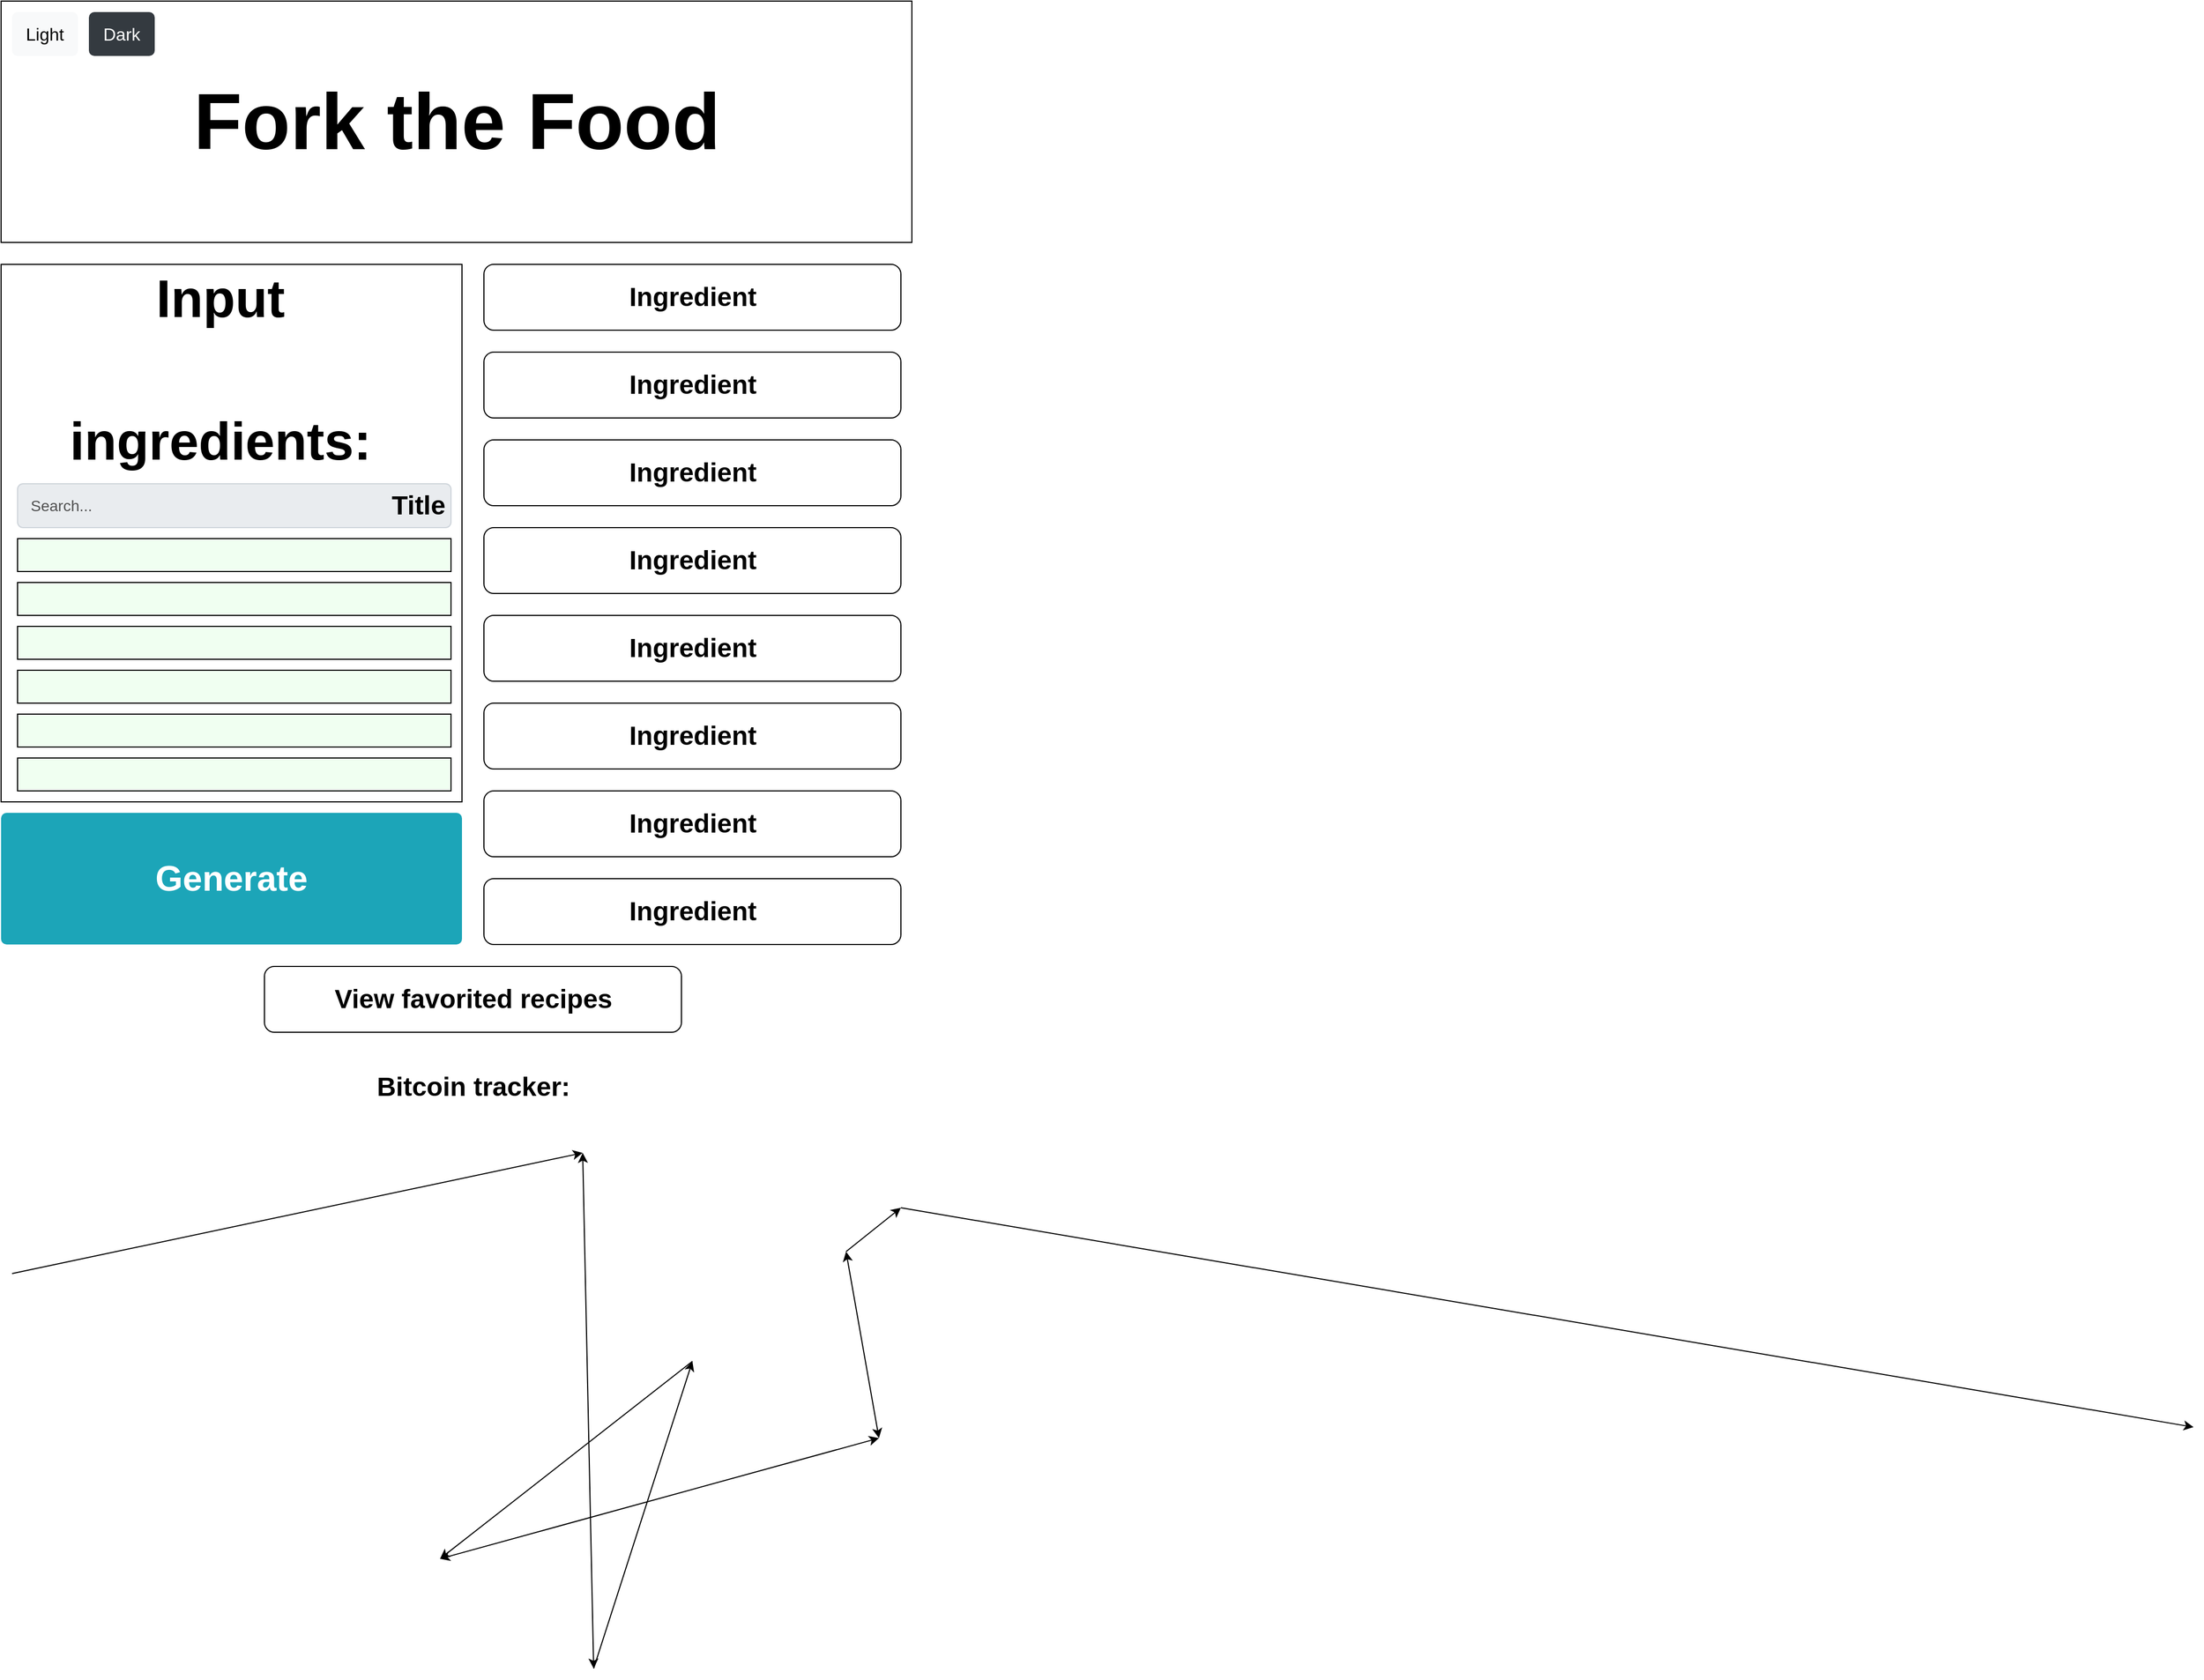 <mxfile>
    <diagram id="6ReXXDI4x01Q825lkHaf" name="Page-1">
        <mxGraphModel dx="973" dy="909" grid="1" gridSize="10" guides="1" tooltips="1" connect="1" arrows="1" fold="1" page="1" pageScale="1" pageWidth="850" pageHeight="1100" math="0" shadow="0">
            <root>
                <mxCell id="0"/>
                <mxCell id="1" parent="0"/>
                <mxCell id="128" value="" style="rounded=0;whiteSpace=wrap;html=1;" parent="1" vertex="1">
                    <mxGeometry x="10" y="10" width="830" height="220" as="geometry"/>
                </mxCell>
                <mxCell id="129" value="&lt;font style=&quot;font-size: 72px&quot;&gt;Fork the Food&lt;/font&gt;" style="text;strokeColor=none;fillColor=none;html=1;fontSize=24;fontStyle=1;verticalAlign=middle;align=center;" parent="1" vertex="1">
                    <mxGeometry x="250" y="50" width="350" height="140" as="geometry"/>
                </mxCell>
                <mxCell id="130" value="" style="rounded=0;whiteSpace=wrap;html=1;fontSize=72;" parent="1" vertex="1">
                    <mxGeometry x="10" y="250" width="420" height="490" as="geometry"/>
                </mxCell>
                <mxCell id="168" value="&lt;h2&gt;&lt;span style=&quot;font-size: 48px&quot;&gt;Input ingredients:&lt;/span&gt;&lt;/h2&gt;" style="text;html=1;strokeColor=none;fillColor=none;align=center;verticalAlign=middle;whiteSpace=wrap;rounded=0;fontSize=72;" parent="1" vertex="1">
                    <mxGeometry x="180" y="310" width="60" height="30" as="geometry"/>
                </mxCell>
                <mxCell id="170" value="Search..." style="html=1;shadow=0;dashed=0;shape=mxgraph.bootstrap.rrect;rSize=5;strokeColor=#CED4DA;strokeWidth=1;fillColor=#E9ECEF;fontColor=#505050;whiteSpace=wrap;align=left;verticalAlign=middle;spacingLeft=10;fontSize=14;" parent="1" vertex="1">
                    <mxGeometry x="25" y="450" width="395" height="40" as="geometry"/>
                </mxCell>
                <mxCell id="178" value="" style="rounded=1;whiteSpace=wrap;html=1;fontSize=48;" parent="1" vertex="1">
                    <mxGeometry x="450" y="250" width="380" height="60" as="geometry"/>
                </mxCell>
                <mxCell id="179" value="" style="rounded=1;whiteSpace=wrap;html=1;fontSize=48;" parent="1" vertex="1">
                    <mxGeometry x="450" y="330" width="380" height="60" as="geometry"/>
                </mxCell>
                <mxCell id="180" value="" style="rounded=1;whiteSpace=wrap;html=1;fontSize=48;" parent="1" vertex="1">
                    <mxGeometry x="450" y="410" width="380" height="60" as="geometry"/>
                </mxCell>
                <mxCell id="181" value="" style="rounded=1;whiteSpace=wrap;html=1;fontSize=48;" parent="1" vertex="1">
                    <mxGeometry x="450" y="490" width="380" height="60" as="geometry"/>
                </mxCell>
                <mxCell id="182" value="" style="rounded=1;whiteSpace=wrap;html=1;fontSize=48;" parent="1" vertex="1">
                    <mxGeometry x="450" y="570" width="380" height="60" as="geometry"/>
                </mxCell>
                <mxCell id="183" value="" style="rounded=1;whiteSpace=wrap;html=1;fontSize=48;" parent="1" vertex="1">
                    <mxGeometry x="450" y="650" width="380" height="60" as="geometry"/>
                </mxCell>
                <mxCell id="184" value="" style="rounded=1;whiteSpace=wrap;html=1;fontSize=48;" parent="1" vertex="1">
                    <mxGeometry x="450" y="730" width="380" height="60" as="geometry"/>
                </mxCell>
                <mxCell id="185" value="" style="rounded=1;whiteSpace=wrap;html=1;fontSize=48;" parent="1" vertex="1">
                    <mxGeometry x="450" y="810" width="380" height="60" as="geometry"/>
                </mxCell>
                <mxCell id="186" value="Ingredient" style="text;strokeColor=none;fillColor=none;html=1;fontSize=24;fontStyle=1;verticalAlign=middle;align=center;" parent="1" vertex="1">
                    <mxGeometry x="590" y="260" width="100" height="40" as="geometry"/>
                </mxCell>
                <mxCell id="187" value="Ingredient" style="text;strokeColor=none;fillColor=none;html=1;fontSize=24;fontStyle=1;verticalAlign=middle;align=center;" parent="1" vertex="1">
                    <mxGeometry x="590" y="340" width="100" height="40" as="geometry"/>
                </mxCell>
                <mxCell id="188" value="Ingredient" style="text;strokeColor=none;fillColor=none;html=1;fontSize=24;fontStyle=1;verticalAlign=middle;align=center;" parent="1" vertex="1">
                    <mxGeometry x="590" y="420" width="100" height="40" as="geometry"/>
                </mxCell>
                <mxCell id="189" value="Ingredient" style="text;strokeColor=none;fillColor=none;html=1;fontSize=24;fontStyle=1;verticalAlign=middle;align=center;" parent="1" vertex="1">
                    <mxGeometry x="590" y="500" width="100" height="40" as="geometry"/>
                </mxCell>
                <mxCell id="190" value="Ingredient" style="text;strokeColor=none;fillColor=none;html=1;fontSize=24;fontStyle=1;verticalAlign=middle;align=center;" parent="1" vertex="1">
                    <mxGeometry x="590" y="580" width="100" height="40" as="geometry"/>
                </mxCell>
                <mxCell id="191" value="Ingredient" style="text;strokeColor=none;fillColor=none;html=1;fontSize=24;fontStyle=1;verticalAlign=middle;align=center;" parent="1" vertex="1">
                    <mxGeometry x="590" y="660" width="100" height="40" as="geometry"/>
                </mxCell>
                <mxCell id="192" value="Ingredient" style="text;strokeColor=none;fillColor=none;html=1;fontSize=24;fontStyle=1;verticalAlign=middle;align=center;" parent="1" vertex="1">
                    <mxGeometry x="590" y="740" width="100" height="40" as="geometry"/>
                </mxCell>
                <mxCell id="193" value="Ingredient" style="text;strokeColor=none;fillColor=none;html=1;fontSize=24;fontStyle=1;verticalAlign=middle;align=center;" parent="1" vertex="1">
                    <mxGeometry x="590" y="820" width="100" height="40" as="geometry"/>
                </mxCell>
                <mxCell id="204" value="Title" style="text;strokeColor=none;fillColor=none;html=1;fontSize=24;fontStyle=1;verticalAlign=middle;align=center;" parent="1" vertex="1">
                    <mxGeometry x="340" y="450" width="100" height="40" as="geometry"/>
                </mxCell>
                <mxCell id="206" value="" style="rounded=0;whiteSpace=wrap;html=1;fontSize=48;fillColor=#F0FFF1;" parent="1" vertex="1">
                    <mxGeometry x="25" y="500" width="395" height="30" as="geometry"/>
                </mxCell>
                <mxCell id="207" value="" style="rounded=0;whiteSpace=wrap;html=1;fontSize=48;fillColor=#F0FFF1;" parent="1" vertex="1">
                    <mxGeometry x="25" y="540" width="395" height="30" as="geometry"/>
                </mxCell>
                <mxCell id="208" value="" style="rounded=0;whiteSpace=wrap;html=1;fontSize=48;fillColor=#F0FFF1;" parent="1" vertex="1">
                    <mxGeometry x="25" y="580" width="395" height="30" as="geometry"/>
                </mxCell>
                <mxCell id="209" value="" style="rounded=0;whiteSpace=wrap;html=1;fontSize=48;fillColor=#F0FFF1;" parent="1" vertex="1">
                    <mxGeometry x="25" y="620" width="395" height="30" as="geometry"/>
                </mxCell>
                <mxCell id="210" value="" style="rounded=0;whiteSpace=wrap;html=1;fontSize=48;fillColor=#F0FFF1;" parent="1" vertex="1">
                    <mxGeometry x="25" y="660" width="395" height="30" as="geometry"/>
                </mxCell>
                <mxCell id="211" value="" style="rounded=0;whiteSpace=wrap;html=1;fontSize=48;fillColor=#F0FFF1;" parent="1" vertex="1">
                    <mxGeometry x="25" y="700" width="395" height="30" as="geometry"/>
                </mxCell>
                <mxCell id="213" value="&lt;h1&gt;Generate&lt;/h1&gt;" style="html=1;shadow=0;dashed=0;shape=mxgraph.bootstrap.rrect;rSize=5;strokeColor=none;strokeWidth=1;fillColor=#1CA5B8;fontColor=#FFFFFF;whiteSpace=wrap;align=center;verticalAlign=middle;spacingLeft=0;fontStyle=0;fontSize=16;spacing=5;" parent="1" vertex="1">
                    <mxGeometry x="10" y="750" width="420" height="120" as="geometry"/>
                </mxCell>
                <mxCell id="if9nncSJGzfauzh8v_aQ-213" value="&lt;h3&gt;&lt;br&gt;&lt;/h3&gt;" style="rounded=1;whiteSpace=wrap;html=1;fontSize=48;" parent="1" vertex="1">
                    <mxGeometry x="250" y="890" width="380" height="60" as="geometry"/>
                </mxCell>
                <mxCell id="if9nncSJGzfauzh8v_aQ-214" value="View favorited recipes" style="text;strokeColor=none;fillColor=none;html=1;fontSize=24;fontStyle=1;verticalAlign=middle;align=center;" parent="1" vertex="1">
                    <mxGeometry x="390" y="900" width="100" height="40" as="geometry"/>
                </mxCell>
                <mxCell id="if9nncSJGzfauzh8v_aQ-215" value="" style="endArrow=classic;html=1;fontSize=36;fillColor=#FF4D00;" parent="1" edge="1">
                    <mxGeometry width="50" height="50" relative="1" as="geometry">
                        <mxPoint x="20" y="1170" as="sourcePoint"/>
                        <mxPoint x="540" y="1060" as="targetPoint"/>
                    </mxGeometry>
                </mxCell>
                <mxCell id="if9nncSJGzfauzh8v_aQ-218" value="" style="endArrow=classic;startArrow=classic;html=1;fontSize=36;fillColor=#FF4D00;" parent="1" edge="1">
                    <mxGeometry width="50" height="50" relative="1" as="geometry">
                        <mxPoint x="540" y="1060" as="sourcePoint"/>
                        <mxPoint x="550" y="1530" as="targetPoint"/>
                    </mxGeometry>
                </mxCell>
                <mxCell id="if9nncSJGzfauzh8v_aQ-219" value="" style="endArrow=classic;html=1;fontSize=36;fillColor=#FF4D00;" parent="1" edge="1">
                    <mxGeometry width="50" height="50" relative="1" as="geometry">
                        <mxPoint x="640" y="1250" as="sourcePoint"/>
                        <mxPoint x="410" y="1430" as="targetPoint"/>
                    </mxGeometry>
                </mxCell>
                <mxCell id="if9nncSJGzfauzh8v_aQ-220" value="" style="endArrow=classic;html=1;fontSize=36;fillColor=#FF4D00;" parent="1" edge="1">
                    <mxGeometry width="50" height="50" relative="1" as="geometry">
                        <mxPoint x="550" y="1530" as="sourcePoint"/>
                        <mxPoint x="640" y="1250" as="targetPoint"/>
                    </mxGeometry>
                </mxCell>
                <mxCell id="if9nncSJGzfauzh8v_aQ-221" value="" style="endArrow=classic;startArrow=classic;html=1;fontSize=36;fillColor=#FF4D00;" parent="1" edge="1">
                    <mxGeometry width="50" height="50" relative="1" as="geometry">
                        <mxPoint x="810" y="1320" as="sourcePoint"/>
                        <mxPoint x="780" y="1150" as="targetPoint"/>
                    </mxGeometry>
                </mxCell>
                <mxCell id="if9nncSJGzfauzh8v_aQ-222" value="" style="endArrow=classic;startArrow=classic;html=1;fontSize=36;fillColor=#FF4D00;" parent="1" edge="1">
                    <mxGeometry width="50" height="50" relative="1" as="geometry">
                        <mxPoint x="410" y="1430" as="sourcePoint"/>
                        <mxPoint x="810" y="1320" as="targetPoint"/>
                    </mxGeometry>
                </mxCell>
                <mxCell id="if9nncSJGzfauzh8v_aQ-223" value="" style="endArrow=classic;html=1;fontSize=36;fillColor=#FF4D00;" parent="1" edge="1">
                    <mxGeometry width="50" height="50" relative="1" as="geometry">
                        <mxPoint x="830" y="1110" as="sourcePoint"/>
                        <mxPoint x="2008" y="1310" as="targetPoint"/>
                    </mxGeometry>
                </mxCell>
                <mxCell id="if9nncSJGzfauzh8v_aQ-224" value="" style="endArrow=classic;html=1;fontSize=36;fillColor=#FF4D00;" parent="1" edge="1">
                    <mxGeometry width="50" height="50" relative="1" as="geometry">
                        <mxPoint x="780" y="1150" as="sourcePoint"/>
                        <mxPoint x="830" y="1110" as="targetPoint"/>
                    </mxGeometry>
                </mxCell>
                <mxCell id="if9nncSJGzfauzh8v_aQ-225" value="Bitcoin tracker:" style="text;strokeColor=none;fillColor=none;html=1;fontSize=24;fontStyle=1;verticalAlign=middle;align=center;" parent="1" vertex="1">
                    <mxGeometry x="390" y="980" width="100" height="40" as="geometry"/>
                </mxCell>
                <mxCell id="if9nncSJGzfauzh8v_aQ-228" value="Light" style="html=1;shadow=0;dashed=0;shape=mxgraph.bootstrap.rrect;rSize=5;strokeColor=none;strokeWidth=1;fillColor=#F8F9FA;fontColor=#000000;whiteSpace=wrap;align=center;verticalAlign=middle;spacingLeft=0;fontStyle=0;fontSize=16;spacing=5;" parent="1" vertex="1">
                    <mxGeometry x="20" y="20" width="60" height="40" as="geometry"/>
                </mxCell>
                <mxCell id="if9nncSJGzfauzh8v_aQ-230" value="Dark" style="html=1;shadow=0;dashed=0;shape=mxgraph.bootstrap.rrect;rSize=5;strokeColor=none;strokeWidth=1;fillColor=#343A40;fontColor=#ffffff;whiteSpace=wrap;align=center;verticalAlign=middle;spacingLeft=0;fontStyle=0;fontSize=16;spacing=5;" parent="1" vertex="1">
                    <mxGeometry x="90" y="20" width="60" height="40" as="geometry"/>
                </mxCell>
            </root>
        </mxGraphModel>
    </diagram>
    <diagram id="OuRvFOysmlJ3xLbIPpY6" name="Page-2">
        <mxGraphModel dx="973" dy="909" grid="1" gridSize="10" guides="1" tooltips="1" connect="1" arrows="1" fold="1" page="1" pageScale="1" pageWidth="850" pageHeight="1100" math="0" shadow="0">
            <root>
                <mxCell id="viLDyXxeUy7JL8pDtmsq-0"/>
                <mxCell id="viLDyXxeUy7JL8pDtmsq-1" parent="viLDyXxeUy7JL8pDtmsq-0"/>
                <mxCell id="viLDyXxeUy7JL8pDtmsq-2" value="" style="rounded=0;whiteSpace=wrap;html=1;" parent="viLDyXxeUy7JL8pDtmsq-1" vertex="1">
                    <mxGeometry x="10" y="10" width="830" height="220" as="geometry"/>
                </mxCell>
                <mxCell id="viLDyXxeUy7JL8pDtmsq-3" value="&lt;font style=&quot;font-size: 72px&quot;&gt;Fork the Food&lt;/font&gt;" style="text;strokeColor=none;fillColor=none;html=1;fontSize=24;fontStyle=1;verticalAlign=middle;align=center;" parent="viLDyXxeUy7JL8pDtmsq-1" vertex="1">
                    <mxGeometry x="250" y="50" width="350" height="140" as="geometry"/>
                </mxCell>
                <mxCell id="viLDyXxeUy7JL8pDtmsq-4" value="" style="rounded=0;whiteSpace=wrap;html=1;fontSize=72;" parent="viLDyXxeUy7JL8pDtmsq-1" vertex="1">
                    <mxGeometry x="10" y="250" width="420" height="490" as="geometry"/>
                </mxCell>
                <mxCell id="viLDyXxeUy7JL8pDtmsq-7" value="" style="rounded=1;whiteSpace=wrap;html=1;fontSize=48;" parent="viLDyXxeUy7JL8pDtmsq-1" vertex="1">
                    <mxGeometry x="450" y="250" width="380" height="60" as="geometry"/>
                </mxCell>
                <mxCell id="viLDyXxeUy7JL8pDtmsq-8" value="" style="rounded=1;whiteSpace=wrap;html=1;fontSize=48;" parent="viLDyXxeUy7JL8pDtmsq-1" vertex="1">
                    <mxGeometry x="450" y="330" width="380" height="60" as="geometry"/>
                </mxCell>
                <mxCell id="viLDyXxeUy7JL8pDtmsq-9" value="" style="rounded=1;whiteSpace=wrap;html=1;fontSize=48;" parent="viLDyXxeUy7JL8pDtmsq-1" vertex="1">
                    <mxGeometry x="450" y="410" width="380" height="60" as="geometry"/>
                </mxCell>
                <mxCell id="viLDyXxeUy7JL8pDtmsq-10" value="" style="rounded=1;whiteSpace=wrap;html=1;fontSize=48;" parent="viLDyXxeUy7JL8pDtmsq-1" vertex="1">
                    <mxGeometry x="450" y="490" width="380" height="60" as="geometry"/>
                </mxCell>
                <mxCell id="viLDyXxeUy7JL8pDtmsq-11" value="" style="rounded=1;whiteSpace=wrap;html=1;fontSize=48;" parent="viLDyXxeUy7JL8pDtmsq-1" vertex="1">
                    <mxGeometry x="450" y="570" width="380" height="60" as="geometry"/>
                </mxCell>
                <mxCell id="viLDyXxeUy7JL8pDtmsq-12" value="" style="rounded=1;whiteSpace=wrap;html=1;fontSize=48;" parent="viLDyXxeUy7JL8pDtmsq-1" vertex="1">
                    <mxGeometry x="450" y="650" width="380" height="60" as="geometry"/>
                </mxCell>
                <mxCell id="viLDyXxeUy7JL8pDtmsq-13" value="" style="rounded=1;whiteSpace=wrap;html=1;fontSize=48;" parent="viLDyXxeUy7JL8pDtmsq-1" vertex="1">
                    <mxGeometry x="450" y="730" width="380" height="60" as="geometry"/>
                </mxCell>
                <mxCell id="viLDyXxeUy7JL8pDtmsq-14" value="" style="rounded=1;whiteSpace=wrap;html=1;fontSize=48;" parent="viLDyXxeUy7JL8pDtmsq-1" vertex="1">
                    <mxGeometry x="450" y="810" width="380" height="60" as="geometry"/>
                </mxCell>
                <mxCell id="viLDyXxeUy7JL8pDtmsq-15" value="Favorited Recipe" style="text;strokeColor=none;fillColor=none;html=1;fontSize=24;fontStyle=1;verticalAlign=middle;align=center;" parent="viLDyXxeUy7JL8pDtmsq-1" vertex="1">
                    <mxGeometry x="590" y="260" width="100" height="40" as="geometry"/>
                </mxCell>
                <mxCell id="viLDyXxeUy7JL8pDtmsq-16" value="Favorited Recipe" style="text;strokeColor=none;fillColor=none;html=1;fontSize=24;fontStyle=1;verticalAlign=middle;align=center;" parent="viLDyXxeUy7JL8pDtmsq-1" vertex="1">
                    <mxGeometry x="590" y="340" width="100" height="40" as="geometry"/>
                </mxCell>
                <mxCell id="viLDyXxeUy7JL8pDtmsq-17" value="Favorited Recipe" style="text;strokeColor=none;fillColor=none;html=1;fontSize=24;fontStyle=1;verticalAlign=middle;align=center;" parent="viLDyXxeUy7JL8pDtmsq-1" vertex="1">
                    <mxGeometry x="590" y="420" width="100" height="40" as="geometry"/>
                </mxCell>
                <mxCell id="viLDyXxeUy7JL8pDtmsq-18" value="Favorited Recipe" style="text;strokeColor=none;fillColor=none;html=1;fontSize=24;fontStyle=1;verticalAlign=middle;align=center;" parent="viLDyXxeUy7JL8pDtmsq-1" vertex="1">
                    <mxGeometry x="590" y="500" width="100" height="40" as="geometry"/>
                </mxCell>
                <mxCell id="viLDyXxeUy7JL8pDtmsq-19" value="Favorited Recipe" style="text;strokeColor=none;fillColor=none;html=1;fontSize=24;fontStyle=1;verticalAlign=middle;align=center;" parent="viLDyXxeUy7JL8pDtmsq-1" vertex="1">
                    <mxGeometry x="590" y="580" width="100" height="40" as="geometry"/>
                </mxCell>
                <mxCell id="viLDyXxeUy7JL8pDtmsq-20" value="Favorited Recipe" style="text;strokeColor=none;fillColor=none;html=1;fontSize=24;fontStyle=1;verticalAlign=middle;align=center;" parent="viLDyXxeUy7JL8pDtmsq-1" vertex="1">
                    <mxGeometry x="590" y="660" width="100" height="40" as="geometry"/>
                </mxCell>
                <mxCell id="viLDyXxeUy7JL8pDtmsq-21" value="Favorited Recipe" style="text;strokeColor=none;fillColor=none;html=1;fontSize=24;fontStyle=1;verticalAlign=middle;align=center;" parent="viLDyXxeUy7JL8pDtmsq-1" vertex="1">
                    <mxGeometry x="590" y="740" width="100" height="40" as="geometry"/>
                </mxCell>
                <mxCell id="viLDyXxeUy7JL8pDtmsq-22" value="Favorited Recipe" style="text;strokeColor=none;fillColor=none;html=1;fontSize=24;fontStyle=1;verticalAlign=middle;align=center;" parent="viLDyXxeUy7JL8pDtmsq-1" vertex="1">
                    <mxGeometry x="590" y="820" width="100" height="40" as="geometry"/>
                </mxCell>
                <mxCell id="viLDyXxeUy7JL8pDtmsq-30" value="&lt;h1&gt;Generate another?&lt;/h1&gt;" style="html=1;shadow=0;dashed=0;shape=mxgraph.bootstrap.rrect;rSize=5;strokeColor=none;strokeWidth=1;fillColor=#1CA5B8;fontColor=#FFFFFF;whiteSpace=wrap;align=center;verticalAlign=middle;spacingLeft=0;fontStyle=0;fontSize=16;spacing=5;" parent="viLDyXxeUy7JL8pDtmsq-1" vertex="1">
                    <mxGeometry x="10" y="750" width="420" height="120" as="geometry"/>
                </mxCell>
                <mxCell id="viLDyXxeUy7JL8pDtmsq-35" value="Generated Recipe:" style="text;strokeColor=none;fillColor=none;html=1;fontSize=24;fontStyle=1;verticalAlign=middle;align=center;" parent="viLDyXxeUy7JL8pDtmsq-1" vertex="1">
                    <mxGeometry x="170" y="270" width="100" height="40" as="geometry"/>
                </mxCell>
                <mxCell id="viLDyXxeUy7JL8pDtmsq-38" value="&lt;span style=&quot;font-size: 20px&quot;&gt;&lt;b&gt;Ingredients used:&lt;br&gt;&lt;/b&gt;&lt;/span&gt;- Ingredient&lt;br&gt;- Ingredient&lt;br&gt;- Ingredient&lt;br style=&quot;font-size: 14px&quot;&gt;&lt;br style=&quot;font-size: 14px&quot;&gt;Description of recipe" style="html=1;shadow=0;dashed=0;shape=mxgraph.bootstrap.rrect;rSize=5;strokeColor=#5B646A;html=1;whiteSpace=wrap;fillColor=#6C767D;fontColor=#ffffff;verticalAlign=bottom;align=left;spacing=20;spacingBottom=0;fontSize=14;" parent="viLDyXxeUy7JL8pDtmsq-1" vertex="1">
                    <mxGeometry x="30" y="310" width="380" height="190" as="geometry"/>
                </mxCell>
                <mxCell id="viLDyXxeUy7JL8pDtmsq-39" value="Recipe Name" style="html=1;shadow=0;dashed=0;shape=mxgraph.bootstrap.topButton;rSize=5;perimeter=none;whiteSpace=wrap;fillColor=#697279;strokeColor=#5B646A;fontColor=#ffffff;resizeWidth=1;fontSize=18;align=left;spacing=20;" parent="viLDyXxeUy7JL8pDtmsq-38" vertex="1">
                    <mxGeometry width="380" height="50" relative="1" as="geometry"/>
                </mxCell>
                <mxCell id="viLDyXxeUy7JL8pDtmsq-40" value="&lt;span style=&quot;font-size: 20px&quot;&gt;&lt;b&gt;Embedded Youtube video&lt;/b&gt;&lt;/span&gt;" style="html=1;shadow=0;dashed=0;shape=mxgraph.bootstrap.rrect;rSize=5;strokeColor=#DB2843;html=1;whiteSpace=wrap;fillColor=#ffffff;fontColor=#DB2843;verticalAlign=bottom;align=center;spacing=20;spacingBottom=0;fontSize=14;" parent="viLDyXxeUy7JL8pDtmsq-1" vertex="1">
                    <mxGeometry x="35" y="520" width="370" height="200" as="geometry"/>
                </mxCell>
                <mxCell id="viLDyXxeUy7JL8pDtmsq-41" value="Youtube Video name" style="html=1;shadow=0;dashed=0;shape=mxgraph.bootstrap.topButton;rSize=5;perimeter=none;whiteSpace=wrap;fillColor=#F7F7F7;strokeColor=#DB2843;fontColor=#6C767D;resizeWidth=1;fontSize=18;align=center;spacing=20;" parent="viLDyXxeUy7JL8pDtmsq-40" vertex="1">
                    <mxGeometry width="370" height="50" relative="1" as="geometry"/>
                </mxCell>
            </root>
        </mxGraphModel>
    </diagram>
    <diagram id="k5xoZjMmBN8USmmh2IdW" name="Page-3">
        <mxGraphModel dx="918" dy="909" grid="1" gridSize="10" guides="1" tooltips="1" connect="1" arrows="1" fold="1" page="1" pageScale="1" pageWidth="850" pageHeight="1100" math="0" shadow="0">
            <root>
                <mxCell id="XdFOYu-AbwWq79rKqqbP-0"/>
                <mxCell id="XdFOYu-AbwWq79rKqqbP-1" parent="XdFOYu-AbwWq79rKqqbP-0"/>
                <mxCell id="MLC-77nJJ2Ds1Od0Iid7-0" value="Favorited Recipe." style="rounded=1;whiteSpace=wrap;html=1;fontSize=34;" parent="XdFOYu-AbwWq79rKqqbP-1" vertex="1">
                    <mxGeometry x="20" y="290" width="380" height="60" as="geometry"/>
                </mxCell>
                <mxCell id="MLC-77nJJ2Ds1Od0Iid7-1" value="Favorited Recipe" style="rounded=1;whiteSpace=wrap;html=1;fontSize=34;" parent="XdFOYu-AbwWq79rKqqbP-1" vertex="1">
                    <mxGeometry x="20" y="380" width="380" height="60" as="geometry"/>
                </mxCell>
                <mxCell id="MLC-77nJJ2Ds1Od0Iid7-2" value="Favorited Recipe" style="rounded=1;whiteSpace=wrap;html=1;fontSize=34;" parent="XdFOYu-AbwWq79rKqqbP-1" vertex="1">
                    <mxGeometry x="20" y="480" width="380" height="60" as="geometry"/>
                </mxCell>
                <mxCell id="MLC-77nJJ2Ds1Od0Iid7-3" value="Favorited Recipe" style="rounded=1;whiteSpace=wrap;html=1;fontSize=34;" parent="XdFOYu-AbwWq79rKqqbP-1" vertex="1">
                    <mxGeometry x="450" y="290" width="380" height="60" as="geometry"/>
                </mxCell>
                <mxCell id="MLC-77nJJ2Ds1Od0Iid7-4" value="Favorited Recipe&amp;nbsp;" style="rounded=1;whiteSpace=wrap;html=1;fontSize=34;" parent="XdFOYu-AbwWq79rKqqbP-1" vertex="1">
                    <mxGeometry x="450" y="380" width="380" height="60" as="geometry"/>
                </mxCell>
                <mxCell id="MLC-77nJJ2Ds1Od0Iid7-5" value="Favorited Recipe" style="rounded=1;whiteSpace=wrap;html=1;fontSize=34;" parent="XdFOYu-AbwWq79rKqqbP-1" vertex="1">
                    <mxGeometry x="450" y="480" width="380" height="60" as="geometry"/>
                </mxCell>
                <mxCell id="MLC-77nJJ2Ds1Od0Iid7-6" value="Favorited Recipe" style="rounded=1;whiteSpace=wrap;html=1;fontSize=34;" parent="XdFOYu-AbwWq79rKqqbP-1" vertex="1">
                    <mxGeometry x="20" y="590" width="380" height="60" as="geometry"/>
                </mxCell>
                <mxCell id="MLC-77nJJ2Ds1Od0Iid7-7" value="Favorited Recipe&amp;nbsp;" style="rounded=1;whiteSpace=wrap;html=1;fontSize=34;" parent="XdFOYu-AbwWq79rKqqbP-1" vertex="1">
                    <mxGeometry x="450" y="590" width="380" height="60" as="geometry"/>
                </mxCell>
                <mxCell id="mu8owROQ3mb59KXmB4hB-0" value="" style="rounded=0;whiteSpace=wrap;html=1;" parent="XdFOYu-AbwWq79rKqqbP-1" vertex="1">
                    <mxGeometry x="10" y="30" width="830" height="220" as="geometry"/>
                </mxCell>
                <mxCell id="5HCdCjebfHpka6bYjNLn-0" value="&lt;font style=&quot;font-size: 72px&quot;&gt;Fork the Food&lt;/font&gt;" style="text;strokeColor=none;fillColor=none;html=1;fontSize=24;fontStyle=1;verticalAlign=middle;align=center;" parent="XdFOYu-AbwWq79rKqqbP-1" vertex="1">
                    <mxGeometry x="225" y="55" width="400" height="170" as="geometry"/>
                </mxCell>
            </root>
        </mxGraphModel>
    </diagram>
</mxfile>